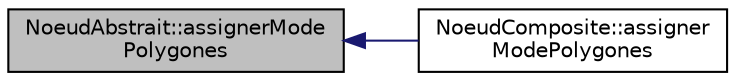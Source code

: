 digraph "NoeudAbstrait::assignerModePolygones"
{
  edge [fontname="Helvetica",fontsize="10",labelfontname="Helvetica",labelfontsize="10"];
  node [fontname="Helvetica",fontsize="10",shape=record];
  rankdir="LR";
  Node1 [label="NoeudAbstrait::assignerMode\lPolygones",height=0.2,width=0.4,color="black", fillcolor="grey75", style="filled", fontcolor="black"];
  Node1 -> Node2 [dir="back",color="midnightblue",fontsize="10",style="solid",fontname="Helvetica"];
  Node2 [label="NoeudComposite::assigner\lModePolygones",height=0.2,width=0.4,color="black", fillcolor="white", style="filled",URL="$da/d38/class_noeud_composite.html#aeeeca055ef6aef0435b9956eb467ff7f",tooltip="Assigne le mode d&#39;affichage des polygones. "];
}
